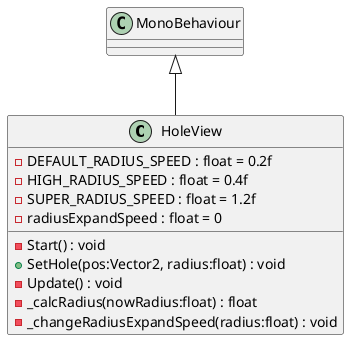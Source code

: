 @startuml
class HoleView {
    - DEFAULT_RADIUS_SPEED : float = 0.2f
    - HIGH_RADIUS_SPEED : float = 0.4f
    - SUPER_RADIUS_SPEED : float = 1.2f
    - radiusExpandSpeed : float = 0
    - Start() : void
    + SetHole(pos:Vector2, radius:float) : void
    - Update() : void
    - _calcRadius(nowRadius:float) : float
    - _changeRadiusExpandSpeed(radius:float) : void
}
MonoBehaviour <|-- HoleView
@enduml
